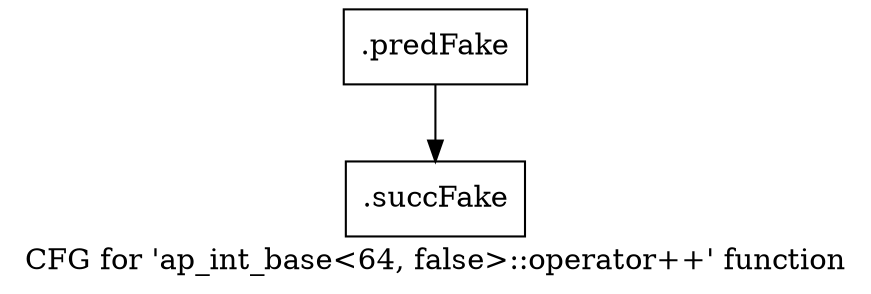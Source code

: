 digraph "CFG for 'ap_int_base\<64, false\>::operator++' function" {
	label="CFG for 'ap_int_base\<64, false\>::operator++' function";

	Node0x5ccaac0 [shape=record,filename="",linenumber="",label="{.predFake}"];
	Node0x5ccaac0 -> Node0x61579b0[ callList="" memoryops="" filename="/mnt/xilinx/Vitis_HLS/2021.2/include/ap_int_base.h" execusionnum="18"];
	Node0x61579b0 [shape=record,filename="/mnt/xilinx/Vitis_HLS/2021.2/include/ap_int_base.h",linenumber="926",label="{.succFake}"];
}
